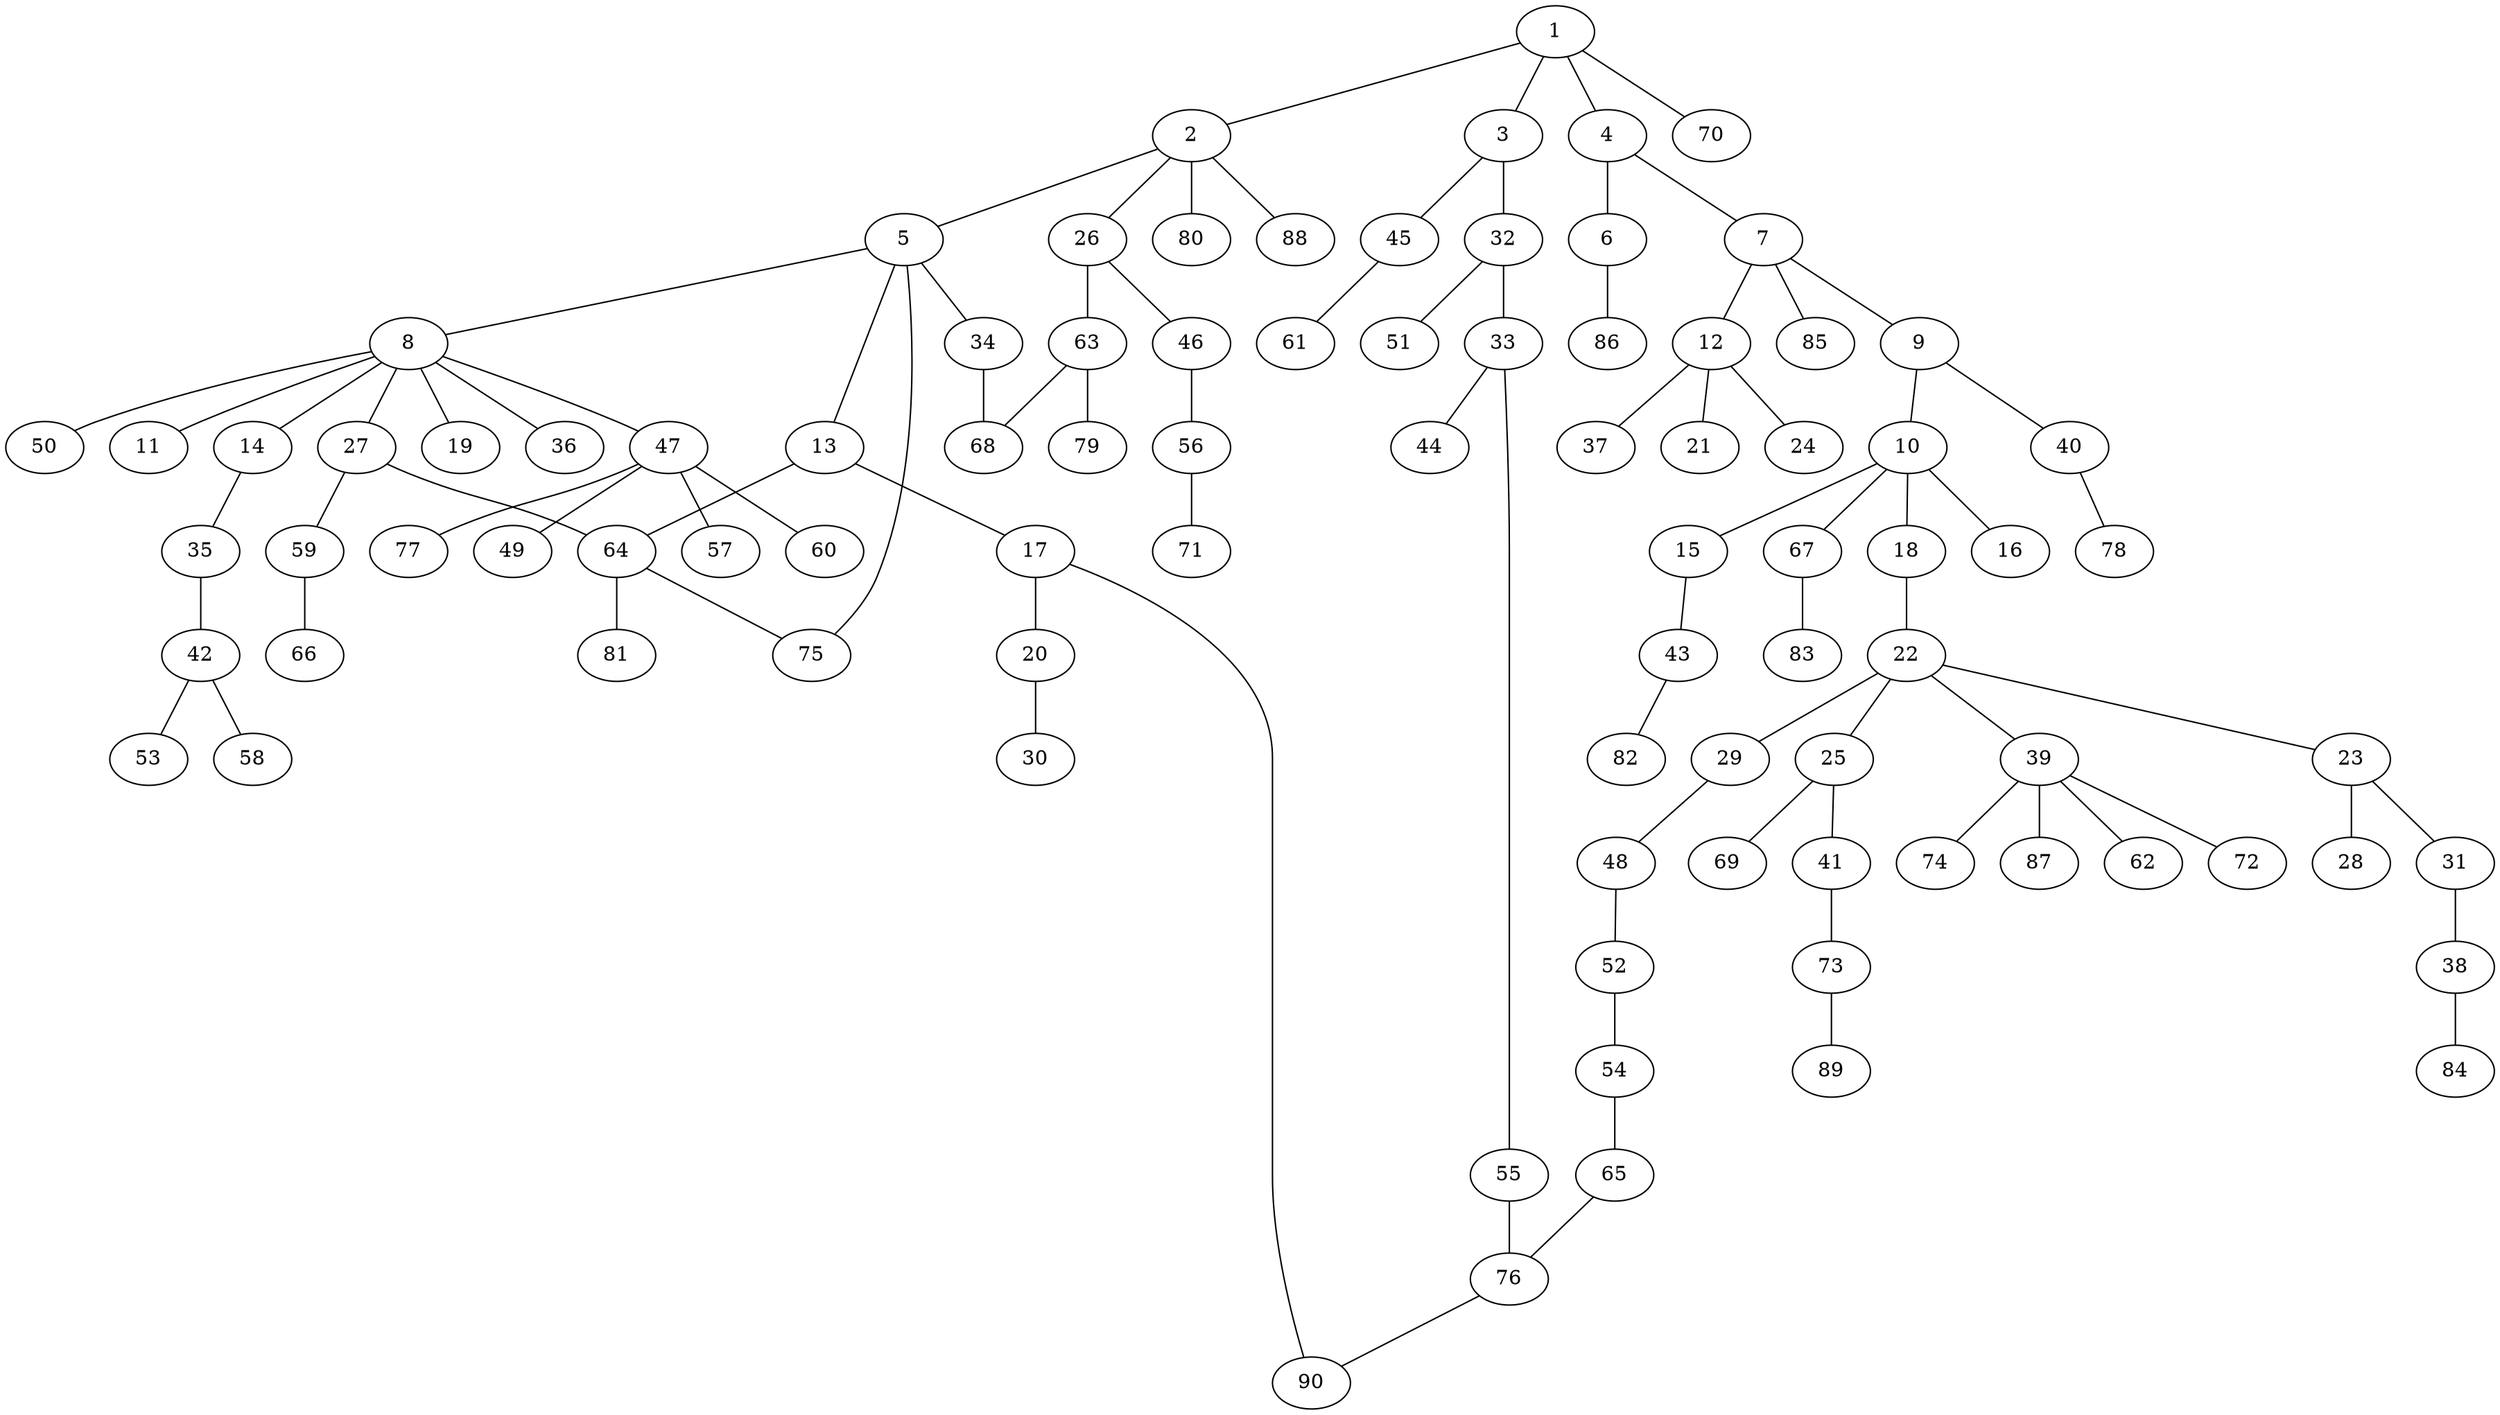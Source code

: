 graph graphname {1--2
1--3
1--4
1--70
2--5
2--26
2--80
2--88
3--32
3--45
4--6
4--7
5--8
5--13
5--34
5--75
6--86
7--9
7--12
7--85
8--11
8--14
8--19
8--27
8--36
8--47
8--50
9--10
9--40
10--15
10--16
10--18
10--67
12--21
12--24
12--37
13--17
13--64
14--35
15--43
17--20
17--90
18--22
20--30
22--23
22--25
22--29
22--39
23--28
23--31
25--41
25--69
26--46
26--63
27--59
27--64
29--48
31--38
32--33
32--51
33--44
33--55
34--68
35--42
38--84
39--62
39--72
39--74
39--87
40--78
41--73
42--53
42--58
43--82
45--61
46--56
47--49
47--57
47--60
47--77
48--52
52--54
54--65
55--76
56--71
59--66
63--68
63--79
64--75
64--81
65--76
67--83
73--89
76--90
}